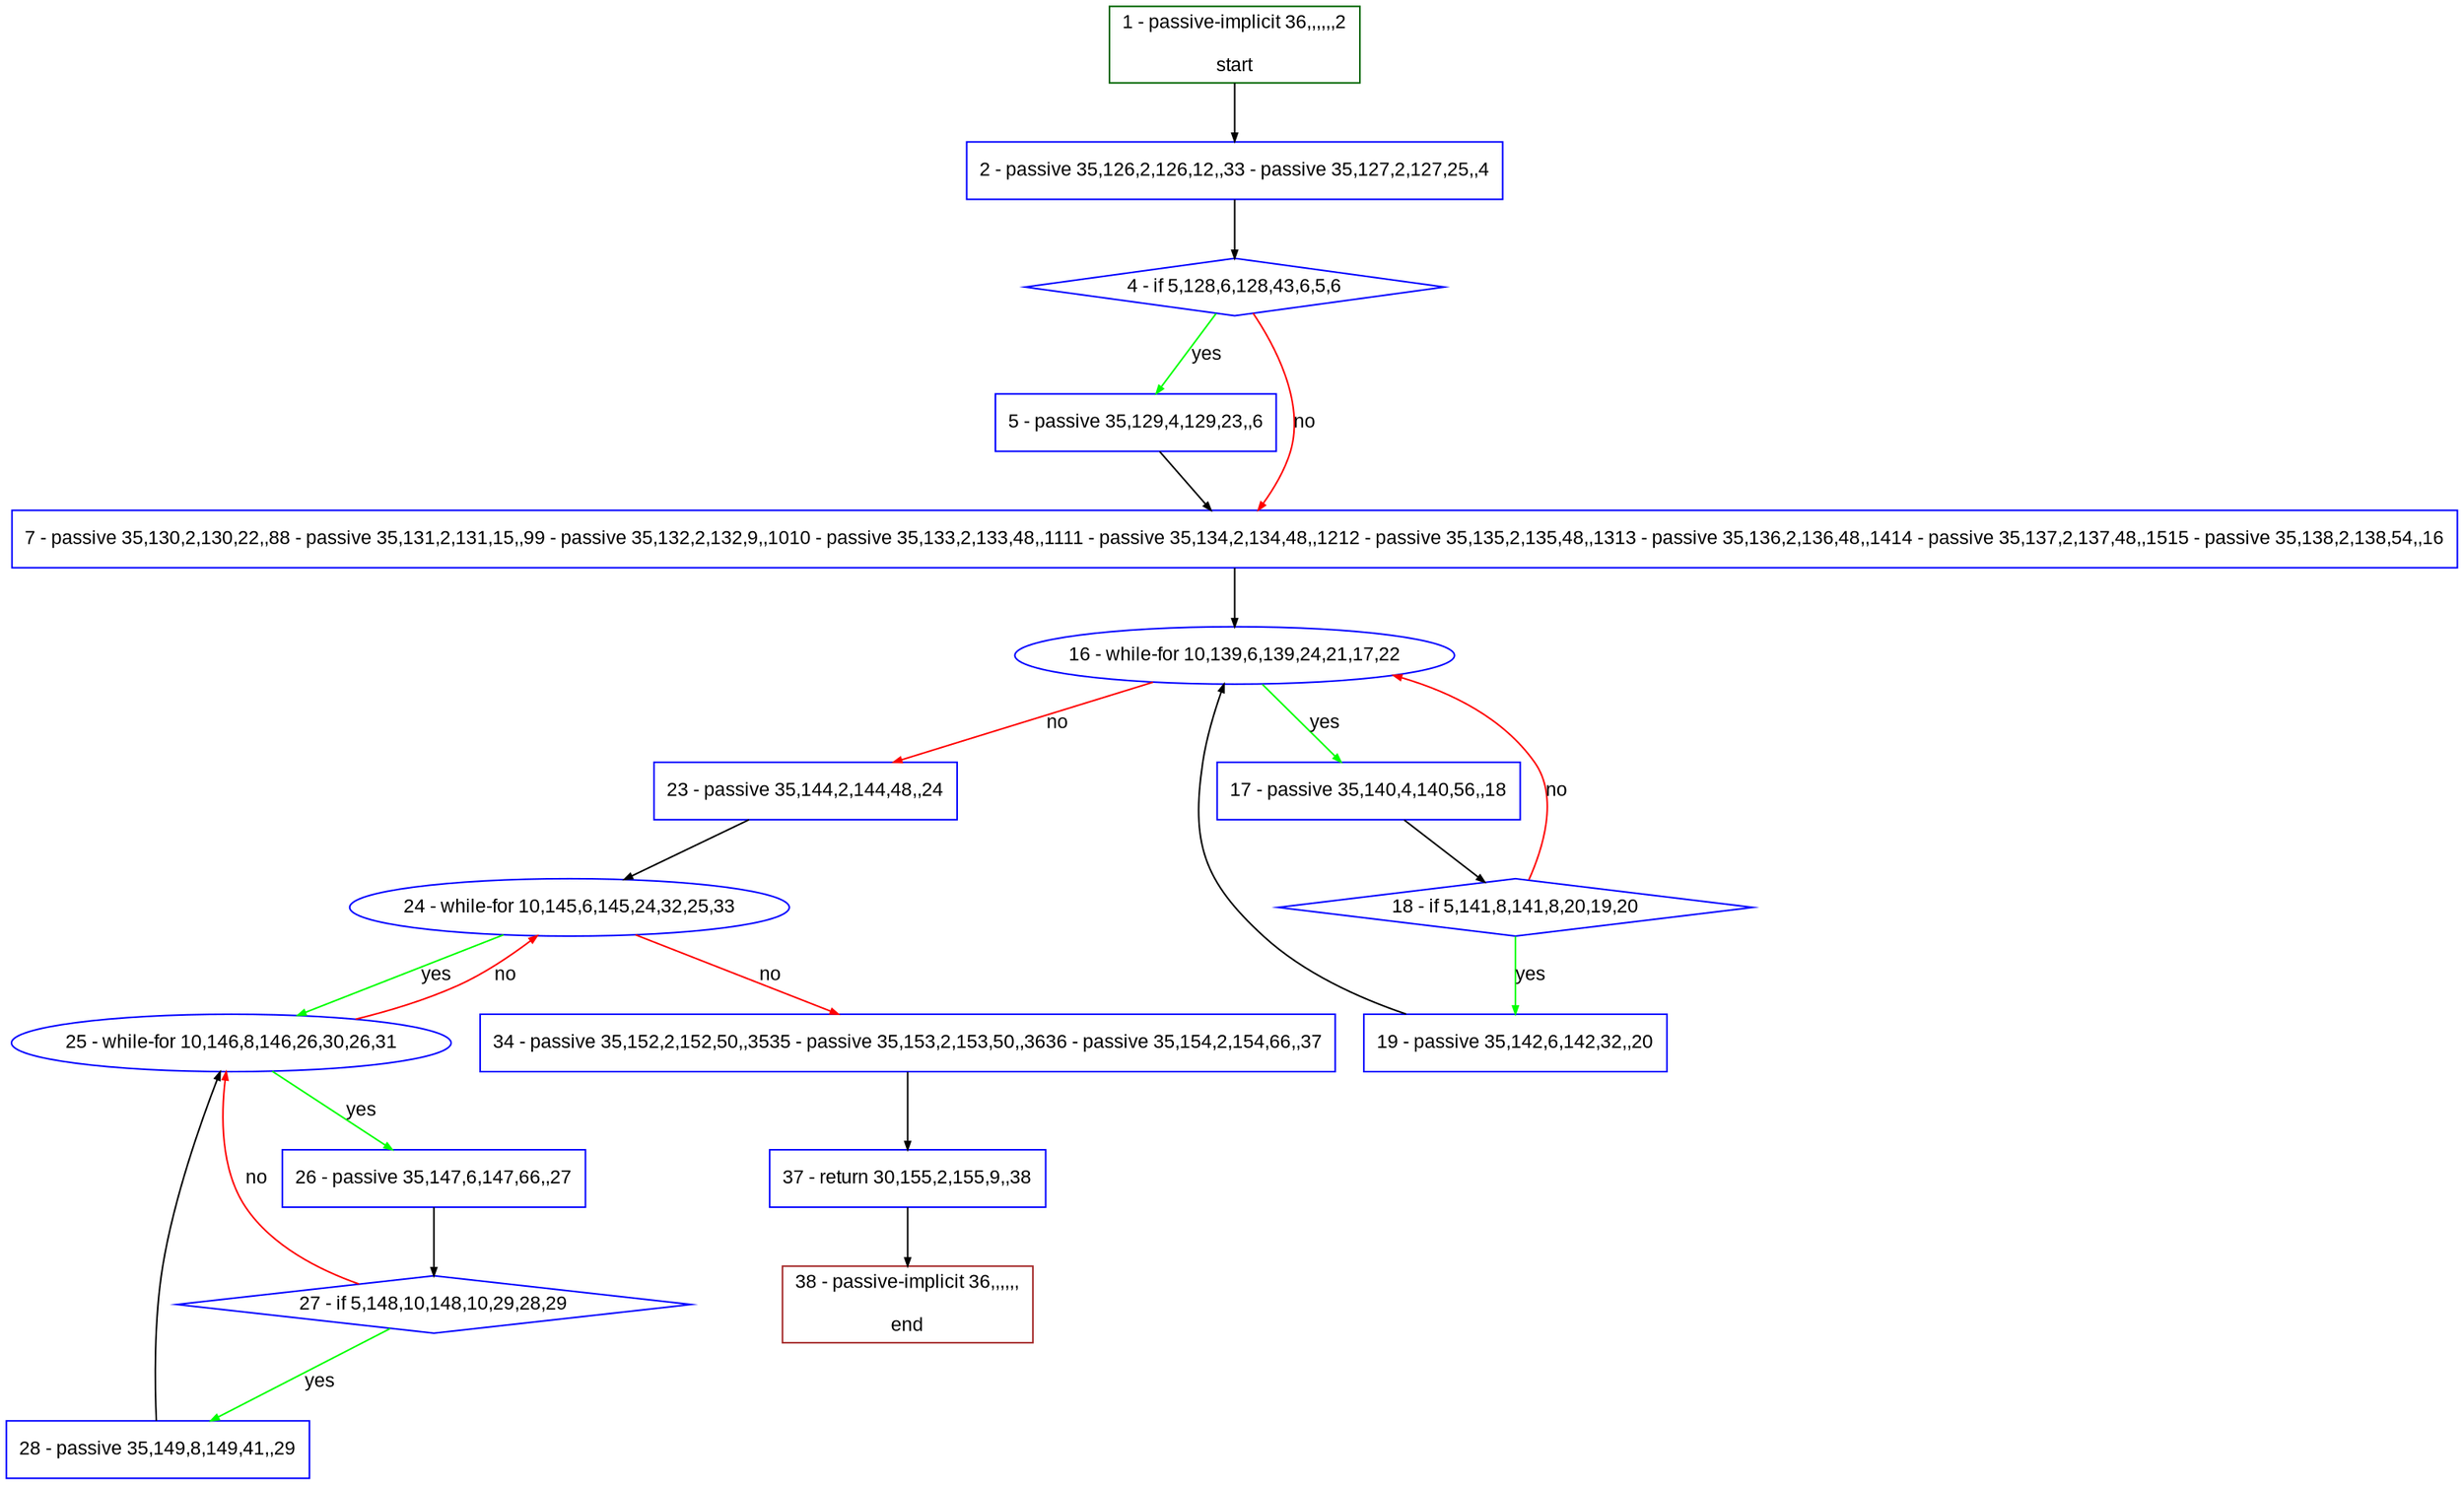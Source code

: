 digraph "" {
  graph [pack="true", label="", fontsize="12", packmode="clust", fontname="Arial", fillcolor="#FFFFCC", bgcolor="white", style="rounded,filled", compound="true"];
  node [node_initialized="no", label="", color="grey", fontsize="12", fillcolor="white", fontname="Arial", style="filled", shape="rectangle", compound="true", fixedsize="false"];
  edge [fontcolor="black", arrowhead="normal", arrowtail="none", arrowsize="0.5", ltail="", label="", color="black", fontsize="12", lhead="", fontname="Arial", dir="forward", compound="true"];
  __N1 [label="2 - passive 35,126,2,126,12,,33 - passive 35,127,2,127,25,,4", color="#0000ff", fillcolor="#ffffff", style="filled", shape="box"];
  __N2 [label="1 - passive-implicit 36,,,,,,2\n\nstart", color="#006400", fillcolor="#ffffff", style="filled", shape="box"];
  __N3 [label="4 - if 5,128,6,128,43,6,5,6", color="#0000ff", fillcolor="#ffffff", style="filled", shape="diamond"];
  __N4 [label="5 - passive 35,129,4,129,23,,6", color="#0000ff", fillcolor="#ffffff", style="filled", shape="box"];
  __N5 [label="7 - passive 35,130,2,130,22,,88 - passive 35,131,2,131,15,,99 - passive 35,132,2,132,9,,1010 - passive 35,133,2,133,48,,1111 - passive 35,134,2,134,48,,1212 - passive 35,135,2,135,48,,1313 - passive 35,136,2,136,48,,1414 - passive 35,137,2,137,48,,1515 - passive 35,138,2,138,54,,16", color="#0000ff", fillcolor="#ffffff", style="filled", shape="box"];
  __N6 [label="16 - while-for 10,139,6,139,24,21,17,22", color="#0000ff", fillcolor="#ffffff", style="filled", shape="oval"];
  __N7 [label="17 - passive 35,140,4,140,56,,18", color="#0000ff", fillcolor="#ffffff", style="filled", shape="box"];
  __N8 [label="23 - passive 35,144,2,144,48,,24", color="#0000ff", fillcolor="#ffffff", style="filled", shape="box"];
  __N9 [label="18 - if 5,141,8,141,8,20,19,20", color="#0000ff", fillcolor="#ffffff", style="filled", shape="diamond"];
  __N10 [label="19 - passive 35,142,6,142,32,,20", color="#0000ff", fillcolor="#ffffff", style="filled", shape="box"];
  __N11 [label="24 - while-for 10,145,6,145,24,32,25,33", color="#0000ff", fillcolor="#ffffff", style="filled", shape="oval"];
  __N12 [label="25 - while-for 10,146,8,146,26,30,26,31", color="#0000ff", fillcolor="#ffffff", style="filled", shape="oval"];
  __N13 [label="34 - passive 35,152,2,152,50,,3535 - passive 35,153,2,153,50,,3636 - passive 35,154,2,154,66,,37", color="#0000ff", fillcolor="#ffffff", style="filled", shape="box"];
  __N14 [label="26 - passive 35,147,6,147,66,,27", color="#0000ff", fillcolor="#ffffff", style="filled", shape="box"];
  __N15 [label="27 - if 5,148,10,148,10,29,28,29", color="#0000ff", fillcolor="#ffffff", style="filled", shape="diamond"];
  __N16 [label="28 - passive 35,149,8,149,41,,29", color="#0000ff", fillcolor="#ffffff", style="filled", shape="box"];
  __N17 [label="37 - return 30,155,2,155,9,,38", color="#0000ff", fillcolor="#ffffff", style="filled", shape="box"];
  __N18 [label="38 - passive-implicit 36,,,,,,\n\nend", color="#a52a2a", fillcolor="#ffffff", style="filled", shape="box"];
  __N2 -> __N1 [arrowhead="normal", arrowtail="none", color="#000000", label="", dir="forward"];
  __N1 -> __N3 [arrowhead="normal", arrowtail="none", color="#000000", label="", dir="forward"];
  __N3 -> __N4 [arrowhead="normal", arrowtail="none", color="#00ff00", label="yes", dir="forward"];
  __N3 -> __N5 [arrowhead="normal", arrowtail="none", color="#ff0000", label="no", dir="forward"];
  __N4 -> __N5 [arrowhead="normal", arrowtail="none", color="#000000", label="", dir="forward"];
  __N5 -> __N6 [arrowhead="normal", arrowtail="none", color="#000000", label="", dir="forward"];
  __N6 -> __N7 [arrowhead="normal", arrowtail="none", color="#00ff00", label="yes", dir="forward"];
  __N6 -> __N8 [arrowhead="normal", arrowtail="none", color="#ff0000", label="no", dir="forward"];
  __N7 -> __N9 [arrowhead="normal", arrowtail="none", color="#000000", label="", dir="forward"];
  __N9 -> __N6 [arrowhead="normal", arrowtail="none", color="#ff0000", label="no", dir="forward"];
  __N9 -> __N10 [arrowhead="normal", arrowtail="none", color="#00ff00", label="yes", dir="forward"];
  __N10 -> __N6 [arrowhead="normal", arrowtail="none", color="#000000", label="", dir="forward"];
  __N8 -> __N11 [arrowhead="normal", arrowtail="none", color="#000000", label="", dir="forward"];
  __N11 -> __N12 [arrowhead="normal", arrowtail="none", color="#00ff00", label="yes", dir="forward"];
  __N12 -> __N11 [arrowhead="normal", arrowtail="none", color="#ff0000", label="no", dir="forward"];
  __N11 -> __N13 [arrowhead="normal", arrowtail="none", color="#ff0000", label="no", dir="forward"];
  __N12 -> __N14 [arrowhead="normal", arrowtail="none", color="#00ff00", label="yes", dir="forward"];
  __N14 -> __N15 [arrowhead="normal", arrowtail="none", color="#000000", label="", dir="forward"];
  __N15 -> __N12 [arrowhead="normal", arrowtail="none", color="#ff0000", label="no", dir="forward"];
  __N15 -> __N16 [arrowhead="normal", arrowtail="none", color="#00ff00", label="yes", dir="forward"];
  __N16 -> __N12 [arrowhead="normal", arrowtail="none", color="#000000", label="", dir="forward"];
  __N13 -> __N17 [arrowhead="normal", arrowtail="none", color="#000000", label="", dir="forward"];
  __N17 -> __N18 [arrowhead="normal", arrowtail="none", color="#000000", label="", dir="forward"];
}
